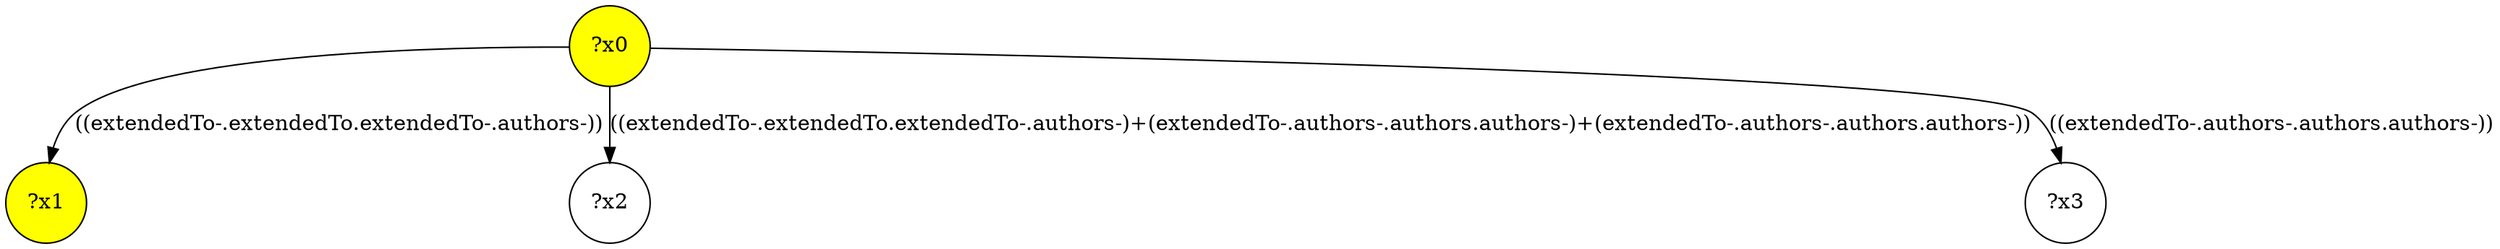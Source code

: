 digraph g {
	x0 [fillcolor="yellow", style="filled," shape=circle, label="?x0"];
	x1 [fillcolor="yellow", style="filled," shape=circle, label="?x1"];
	x0 -> x1 [label="((extendedTo-.extendedTo.extendedTo-.authors-))"];
	x2 [shape=circle, label="?x2"];
	x0 -> x2 [label="((extendedTo-.extendedTo.extendedTo-.authors-)+(extendedTo-.authors-.authors.authors-)+(extendedTo-.authors-.authors.authors-))"];
	x3 [shape=circle, label="?x3"];
	x0 -> x3 [label="((extendedTo-.authors-.authors.authors-))"];
}

